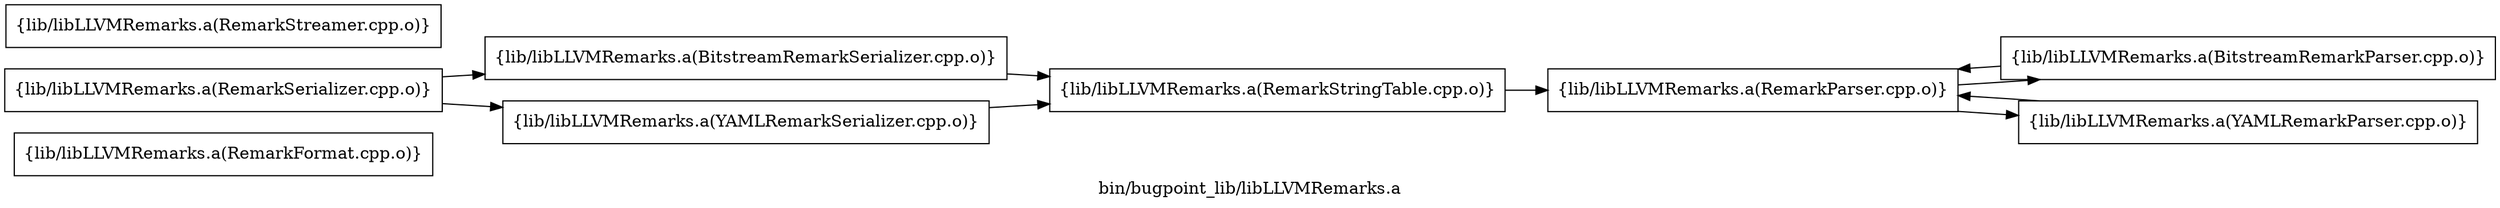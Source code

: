 digraph "bin/bugpoint_lib/libLLVMRemarks.a" {
	label="bin/bugpoint_lib/libLLVMRemarks.a";
	rankdir=LR;

	Node0x560f26d05948 [shape=record,shape=box,group=0,label="{lib/libLLVMRemarks.a(RemarkFormat.cpp.o)}"];
	Node0x560f26cedd48 [shape=record,shape=box,group=0,label="{lib/libLLVMRemarks.a(RemarkSerializer.cpp.o)}"];
	Node0x560f26cedd48 -> Node0x560f26ced578;
	Node0x560f26cedd48 -> Node0x560f26ce5a08;
	Node0x560f26cec538 [shape=record,shape=box,group=0,label="{lib/libLLVMRemarks.a(RemarkStreamer.cpp.o)}"];
	Node0x560f26ced578 [shape=record,shape=box,group=0,label="{lib/libLLVMRemarks.a(BitstreamRemarkSerializer.cpp.o)}"];
	Node0x560f26ced578 -> Node0x560f26cebd68;
	Node0x560f26ce5a08 [shape=record,shape=box,group=0,label="{lib/libLLVMRemarks.a(YAMLRemarkSerializer.cpp.o)}"];
	Node0x560f26ce5a08 -> Node0x560f26cebd68;
	Node0x560f26cebd68 [shape=record,shape=box,group=0,label="{lib/libLLVMRemarks.a(RemarkStringTable.cpp.o)}"];
	Node0x560f26cebd68 -> Node0x560f26cec038;
	Node0x560f26cec038 [shape=record,shape=box,group=0,label="{lib/libLLVMRemarks.a(RemarkParser.cpp.o)}"];
	Node0x560f26cec038 -> Node0x560f26ce6048;
	Node0x560f26cec038 -> Node0x560f26ce5dc8;
	Node0x560f26ce6048 [shape=record,shape=box,group=0,label="{lib/libLLVMRemarks.a(BitstreamRemarkParser.cpp.o)}"];
	Node0x560f26ce6048 -> Node0x560f26cec038;
	Node0x560f26ce5dc8 [shape=record,shape=box,group=0,label="{lib/libLLVMRemarks.a(YAMLRemarkParser.cpp.o)}"];
	Node0x560f26ce5dc8 -> Node0x560f26cec038;
}
